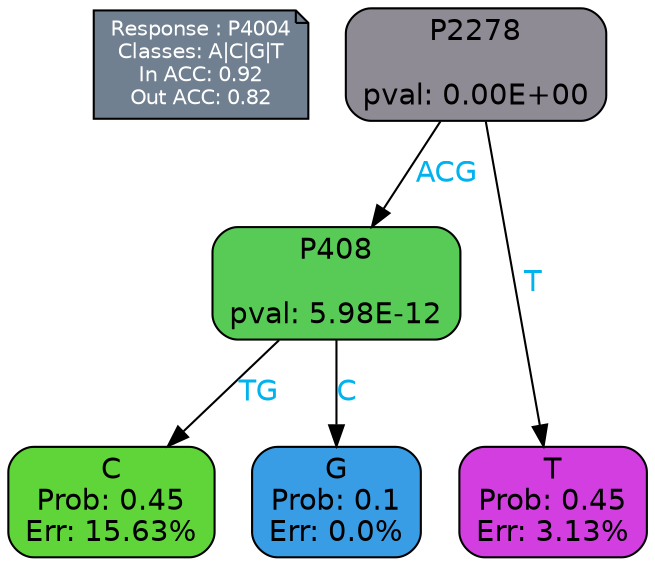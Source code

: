 digraph Tree {
node [shape=box, style="filled, rounded", color="black", fontname=helvetica] ;
graph [ranksep=equally, splines=polylines, bgcolor=transparent, dpi=600] ;
edge [fontname=helvetica] ;
LEGEND [label="Response : P4004
Classes: A|C|G|T
In ACC: 0.92
Out ACC: 0.82
",shape=note,align=left,style=filled,fillcolor="slategray",fontcolor="white",fontsize=10];1 [label="P2278

pval: 0.00E+00", fillcolor="#8f8b95"] ;
2 [label="P408

pval: 5.98E-12", fillcolor="#58cb57"] ;
3 [label="C
Prob: 0.45
Err: 15.63%", fillcolor="#5fd539"] ;
4 [label="G
Prob: 0.1
Err: 0.0%", fillcolor="#399de5"] ;
5 [label="T
Prob: 0.45
Err: 3.13%", fillcolor="#d23edf"] ;
1 -> 2 [label="ACG",fontcolor=deepskyblue2] ;
1 -> 5 [label="T",fontcolor=deepskyblue2] ;
2 -> 3 [label="TG",fontcolor=deepskyblue2] ;
2 -> 4 [label="C",fontcolor=deepskyblue2] ;
{rank = same; 3;4;5;}{rank = same; LEGEND;1;}}
